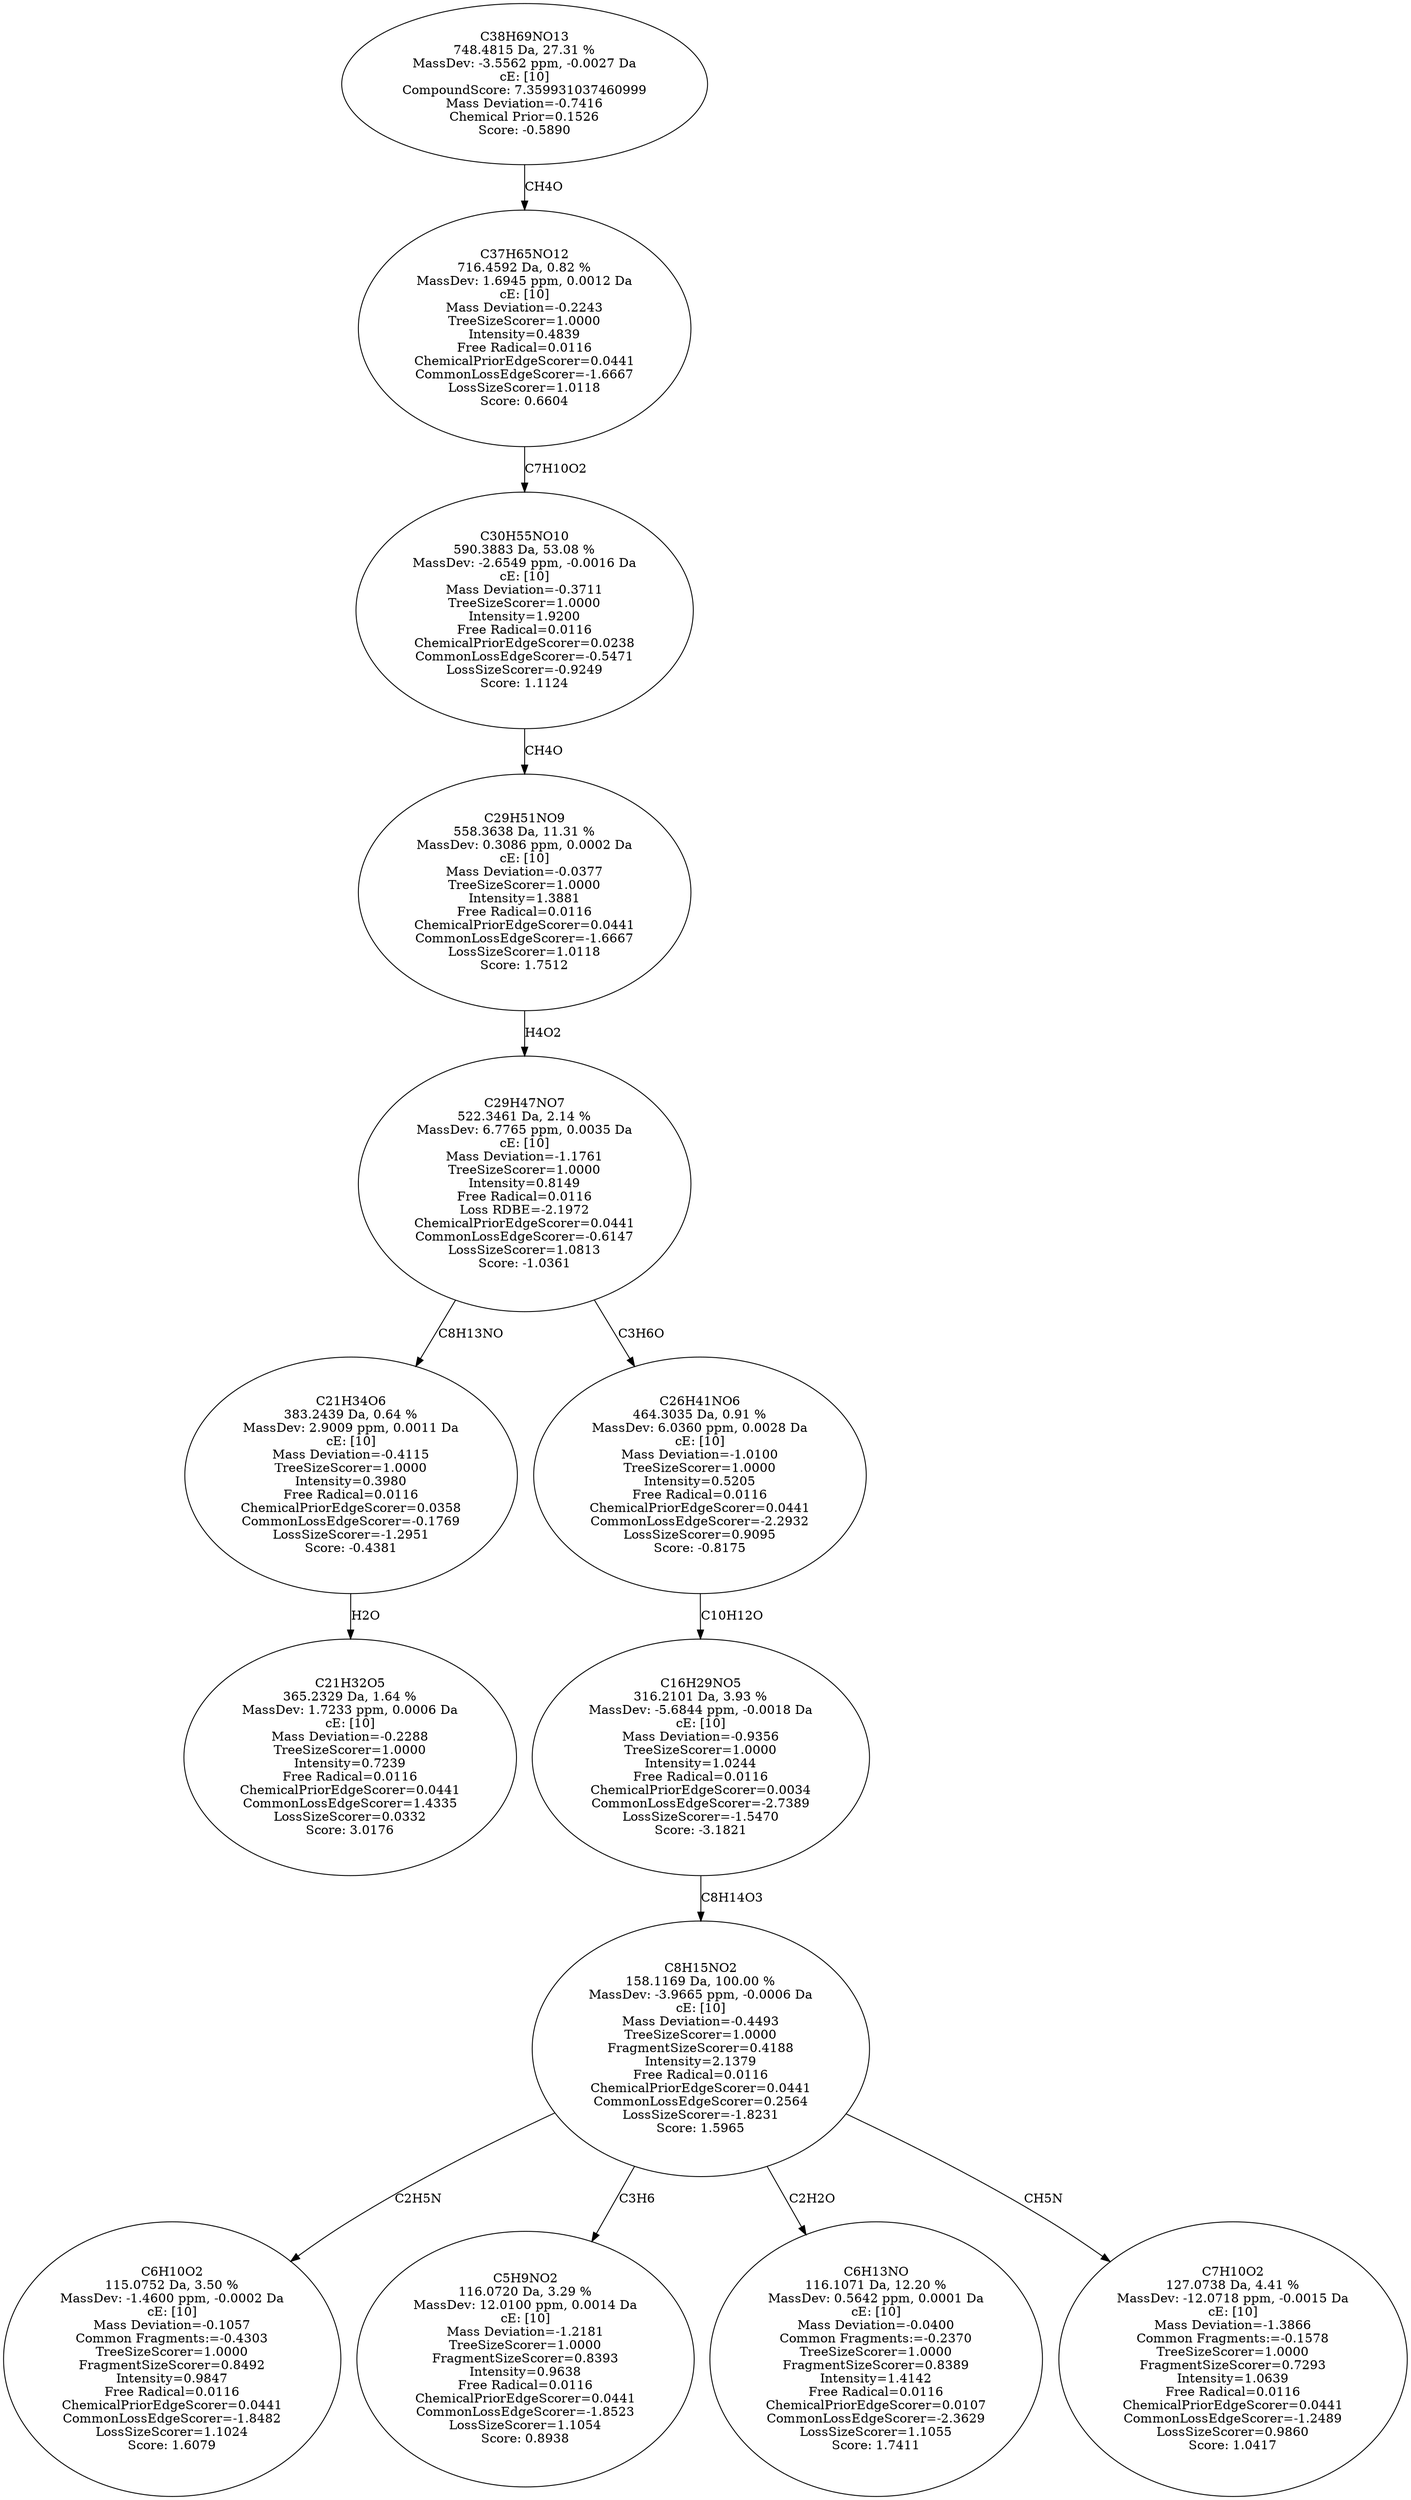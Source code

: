 strict digraph {
v1 [label="C21H32O5\n365.2329 Da, 1.64 %\nMassDev: 1.7233 ppm, 0.0006 Da\ncE: [10]\nMass Deviation=-0.2288\nTreeSizeScorer=1.0000\nIntensity=0.7239\nFree Radical=0.0116\nChemicalPriorEdgeScorer=0.0441\nCommonLossEdgeScorer=1.4335\nLossSizeScorer=0.0332\nScore: 3.0176"];
v2 [label="C21H34O6\n383.2439 Da, 0.64 %\nMassDev: 2.9009 ppm, 0.0011 Da\ncE: [10]\nMass Deviation=-0.4115\nTreeSizeScorer=1.0000\nIntensity=0.3980\nFree Radical=0.0116\nChemicalPriorEdgeScorer=0.0358\nCommonLossEdgeScorer=-0.1769\nLossSizeScorer=-1.2951\nScore: -0.4381"];
v3 [label="C6H10O2\n115.0752 Da, 3.50 %\nMassDev: -1.4600 ppm, -0.0002 Da\ncE: [10]\nMass Deviation=-0.1057\nCommon Fragments:=-0.4303\nTreeSizeScorer=1.0000\nFragmentSizeScorer=0.8492\nIntensity=0.9847\nFree Radical=0.0116\nChemicalPriorEdgeScorer=0.0441\nCommonLossEdgeScorer=-1.8482\nLossSizeScorer=1.1024\nScore: 1.6079"];
v4 [label="C5H9NO2\n116.0720 Da, 3.29 %\nMassDev: 12.0100 ppm, 0.0014 Da\ncE: [10]\nMass Deviation=-1.2181\nTreeSizeScorer=1.0000\nFragmentSizeScorer=0.8393\nIntensity=0.9638\nFree Radical=0.0116\nChemicalPriorEdgeScorer=0.0441\nCommonLossEdgeScorer=-1.8523\nLossSizeScorer=1.1054\nScore: 0.8938"];
v5 [label="C6H13NO\n116.1071 Da, 12.20 %\nMassDev: 0.5642 ppm, 0.0001 Da\ncE: [10]\nMass Deviation=-0.0400\nCommon Fragments:=-0.2370\nTreeSizeScorer=1.0000\nFragmentSizeScorer=0.8389\nIntensity=1.4142\nFree Radical=0.0116\nChemicalPriorEdgeScorer=0.0107\nCommonLossEdgeScorer=-2.3629\nLossSizeScorer=1.1055\nScore: 1.7411"];
v6 [label="C7H10O2\n127.0738 Da, 4.41 %\nMassDev: -12.0718 ppm, -0.0015 Da\ncE: [10]\nMass Deviation=-1.3866\nCommon Fragments:=-0.1578\nTreeSizeScorer=1.0000\nFragmentSizeScorer=0.7293\nIntensity=1.0639\nFree Radical=0.0116\nChemicalPriorEdgeScorer=0.0441\nCommonLossEdgeScorer=-1.2489\nLossSizeScorer=0.9860\nScore: 1.0417"];
v7 [label="C8H15NO2\n158.1169 Da, 100.00 %\nMassDev: -3.9665 ppm, -0.0006 Da\ncE: [10]\nMass Deviation=-0.4493\nTreeSizeScorer=1.0000\nFragmentSizeScorer=0.4188\nIntensity=2.1379\nFree Radical=0.0116\nChemicalPriorEdgeScorer=0.0441\nCommonLossEdgeScorer=0.2564\nLossSizeScorer=-1.8231\nScore: 1.5965"];
v8 [label="C16H29NO5\n316.2101 Da, 3.93 %\nMassDev: -5.6844 ppm, -0.0018 Da\ncE: [10]\nMass Deviation=-0.9356\nTreeSizeScorer=1.0000\nIntensity=1.0244\nFree Radical=0.0116\nChemicalPriorEdgeScorer=0.0034\nCommonLossEdgeScorer=-2.7389\nLossSizeScorer=-1.5470\nScore: -3.1821"];
v9 [label="C26H41NO6\n464.3035 Da, 0.91 %\nMassDev: 6.0360 ppm, 0.0028 Da\ncE: [10]\nMass Deviation=-1.0100\nTreeSizeScorer=1.0000\nIntensity=0.5205\nFree Radical=0.0116\nChemicalPriorEdgeScorer=0.0441\nCommonLossEdgeScorer=-2.2932\nLossSizeScorer=0.9095\nScore: -0.8175"];
v10 [label="C29H47NO7\n522.3461 Da, 2.14 %\nMassDev: 6.7765 ppm, 0.0035 Da\ncE: [10]\nMass Deviation=-1.1761\nTreeSizeScorer=1.0000\nIntensity=0.8149\nFree Radical=0.0116\nLoss RDBE=-2.1972\nChemicalPriorEdgeScorer=0.0441\nCommonLossEdgeScorer=-0.6147\nLossSizeScorer=1.0813\nScore: -1.0361"];
v11 [label="C29H51NO9\n558.3638 Da, 11.31 %\nMassDev: 0.3086 ppm, 0.0002 Da\ncE: [10]\nMass Deviation=-0.0377\nTreeSizeScorer=1.0000\nIntensity=1.3881\nFree Radical=0.0116\nChemicalPriorEdgeScorer=0.0441\nCommonLossEdgeScorer=-1.6667\nLossSizeScorer=1.0118\nScore: 1.7512"];
v12 [label="C30H55NO10\n590.3883 Da, 53.08 %\nMassDev: -2.6549 ppm, -0.0016 Da\ncE: [10]\nMass Deviation=-0.3711\nTreeSizeScorer=1.0000\nIntensity=1.9200\nFree Radical=0.0116\nChemicalPriorEdgeScorer=0.0238\nCommonLossEdgeScorer=-0.5471\nLossSizeScorer=-0.9249\nScore: 1.1124"];
v13 [label="C37H65NO12\n716.4592 Da, 0.82 %\nMassDev: 1.6945 ppm, 0.0012 Da\ncE: [10]\nMass Deviation=-0.2243\nTreeSizeScorer=1.0000\nIntensity=0.4839\nFree Radical=0.0116\nChemicalPriorEdgeScorer=0.0441\nCommonLossEdgeScorer=-1.6667\nLossSizeScorer=1.0118\nScore: 0.6604"];
v14 [label="C38H69NO13\n748.4815 Da, 27.31 %\nMassDev: -3.5562 ppm, -0.0027 Da\ncE: [10]\nCompoundScore: 7.359931037460999\nMass Deviation=-0.7416\nChemical Prior=0.1526\nScore: -0.5890"];
v2 -> v1 [label="H2O"];
v10 -> v2 [label="C8H13NO"];
v7 -> v3 [label="C2H5N"];
v7 -> v4 [label="C3H6"];
v7 -> v5 [label="C2H2O"];
v7 -> v6 [label="CH5N"];
v8 -> v7 [label="C8H14O3"];
v9 -> v8 [label="C10H12O"];
v10 -> v9 [label="C3H6O"];
v11 -> v10 [label="H4O2"];
v12 -> v11 [label="CH4O"];
v13 -> v12 [label="C7H10O2"];
v14 -> v13 [label="CH4O"];
}